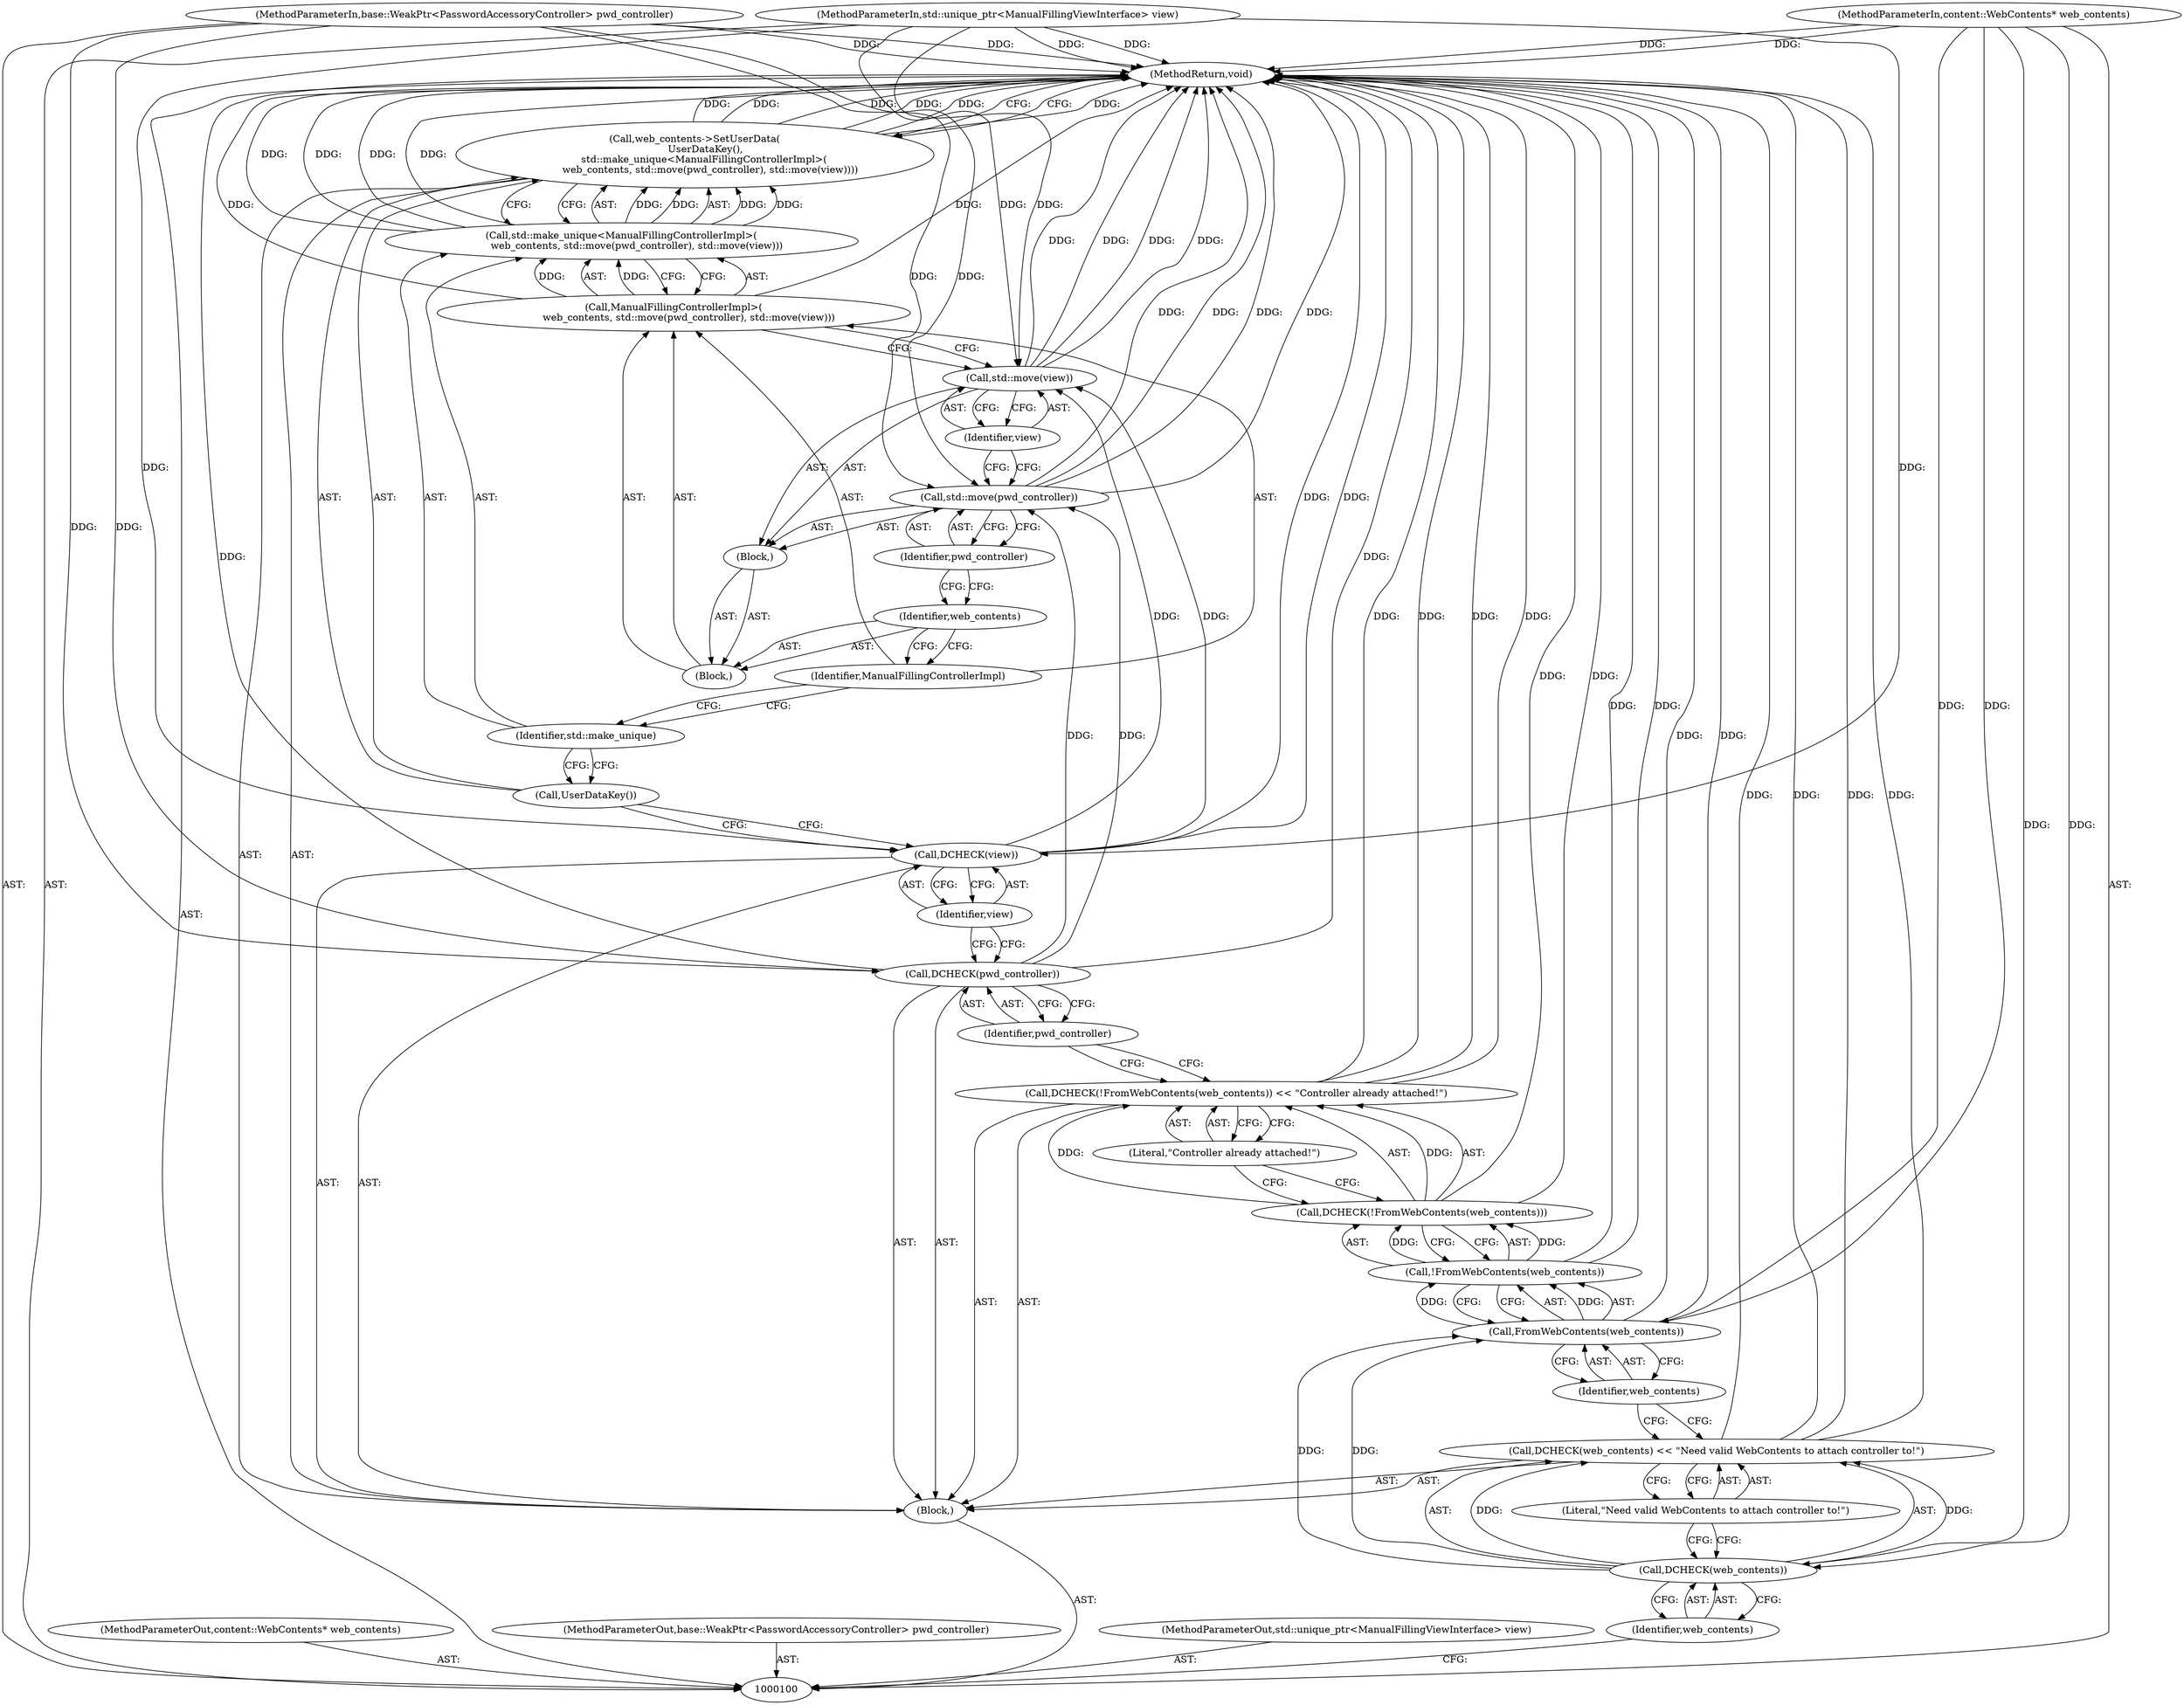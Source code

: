 digraph "1_Chrome_961d0cda4cfc3bcf04aa48ccc32772d63af12d9b_1" {
"1000132" [label="(MethodReturn,void)"];
"1000119" [label="(Call,web_contents->SetUserData(\n       UserDataKey(),\n      std::make_unique<ManualFillingControllerImpl>(\n          web_contents, std::move(pwd_controller), std::move(view))))"];
"1000120" [label="(Call,UserDataKey())"];
"1000123" [label="(Call,ManualFillingControllerImpl>(\n          web_contents, std::move(pwd_controller), std::move(view)))"];
"1000124" [label="(Identifier,ManualFillingControllerImpl)"];
"1000121" [label="(Call,std::make_unique<ManualFillingControllerImpl>(\n          web_contents, std::move(pwd_controller), std::move(view)))"];
"1000122" [label="(Identifier,std::make_unique)"];
"1000125" [label="(Block,)"];
"1000126" [label="(Identifier,web_contents)"];
"1000127" [label="(Block,)"];
"1000128" [label="(Call,std::move(pwd_controller))"];
"1000129" [label="(Identifier,pwd_controller)"];
"1000130" [label="(Call,std::move(view))"];
"1000131" [label="(Identifier,view)"];
"1000101" [label="(MethodParameterIn,content::WebContents* web_contents)"];
"1000179" [label="(MethodParameterOut,content::WebContents* web_contents)"];
"1000102" [label="(MethodParameterIn,base::WeakPtr<PasswordAccessoryController> pwd_controller)"];
"1000180" [label="(MethodParameterOut,base::WeakPtr<PasswordAccessoryController> pwd_controller)"];
"1000103" [label="(MethodParameterIn,std::unique_ptr<ManualFillingViewInterface> view)"];
"1000181" [label="(MethodParameterOut,std::unique_ptr<ManualFillingViewInterface> view)"];
"1000104" [label="(Block,)"];
"1000107" [label="(Identifier,web_contents)"];
"1000108" [label="(Literal,\"Need valid WebContents to attach controller to!\")"];
"1000105" [label="(Call,DCHECK(web_contents) << \"Need valid WebContents to attach controller to!\")"];
"1000106" [label="(Call,DCHECK(web_contents))"];
"1000111" [label="(Call,!FromWebContents(web_contents))"];
"1000112" [label="(Call,FromWebContents(web_contents))"];
"1000113" [label="(Identifier,web_contents)"];
"1000109" [label="(Call,DCHECK(!FromWebContents(web_contents)) << \"Controller already attached!\")"];
"1000110" [label="(Call,DCHECK(!FromWebContents(web_contents)))"];
"1000114" [label="(Literal,\"Controller already attached!\")"];
"1000116" [label="(Identifier,pwd_controller)"];
"1000115" [label="(Call,DCHECK(pwd_controller))"];
"1000118" [label="(Identifier,view)"];
"1000117" [label="(Call,DCHECK(view))"];
"1000132" -> "1000100"  [label="AST: "];
"1000132" -> "1000119"  [label="CFG: "];
"1000117" -> "1000132"  [label="DDG: "];
"1000130" -> "1000132"  [label="DDG: "];
"1000130" -> "1000132"  [label="DDG: "];
"1000105" -> "1000132"  [label="DDG: "];
"1000105" -> "1000132"  [label="DDG: "];
"1000121" -> "1000132"  [label="DDG: "];
"1000121" -> "1000132"  [label="DDG: "];
"1000128" -> "1000132"  [label="DDG: "];
"1000128" -> "1000132"  [label="DDG: "];
"1000119" -> "1000132"  [label="DDG: "];
"1000119" -> "1000132"  [label="DDG: "];
"1000119" -> "1000132"  [label="DDG: "];
"1000110" -> "1000132"  [label="DDG: "];
"1000103" -> "1000132"  [label="DDG: "];
"1000115" -> "1000132"  [label="DDG: "];
"1000102" -> "1000132"  [label="DDG: "];
"1000111" -> "1000132"  [label="DDG: "];
"1000112" -> "1000132"  [label="DDG: "];
"1000101" -> "1000132"  [label="DDG: "];
"1000109" -> "1000132"  [label="DDG: "];
"1000109" -> "1000132"  [label="DDG: "];
"1000123" -> "1000132"  [label="DDG: "];
"1000119" -> "1000104"  [label="AST: "];
"1000119" -> "1000121"  [label="CFG: "];
"1000120" -> "1000119"  [label="AST: "];
"1000121" -> "1000119"  [label="AST: "];
"1000132" -> "1000119"  [label="CFG: "];
"1000119" -> "1000132"  [label="DDG: "];
"1000119" -> "1000132"  [label="DDG: "];
"1000119" -> "1000132"  [label="DDG: "];
"1000121" -> "1000119"  [label="DDG: "];
"1000121" -> "1000119"  [label="DDG: "];
"1000120" -> "1000119"  [label="AST: "];
"1000120" -> "1000117"  [label="CFG: "];
"1000122" -> "1000120"  [label="CFG: "];
"1000123" -> "1000121"  [label="AST: "];
"1000123" -> "1000130"  [label="CFG: "];
"1000124" -> "1000123"  [label="AST: "];
"1000125" -> "1000123"  [label="AST: "];
"1000121" -> "1000123"  [label="CFG: "];
"1000123" -> "1000132"  [label="DDG: "];
"1000123" -> "1000121"  [label="DDG: "];
"1000124" -> "1000123"  [label="AST: "];
"1000124" -> "1000122"  [label="CFG: "];
"1000126" -> "1000124"  [label="CFG: "];
"1000121" -> "1000119"  [label="AST: "];
"1000121" -> "1000123"  [label="CFG: "];
"1000122" -> "1000121"  [label="AST: "];
"1000123" -> "1000121"  [label="AST: "];
"1000119" -> "1000121"  [label="CFG: "];
"1000121" -> "1000132"  [label="DDG: "];
"1000121" -> "1000132"  [label="DDG: "];
"1000121" -> "1000119"  [label="DDG: "];
"1000121" -> "1000119"  [label="DDG: "];
"1000123" -> "1000121"  [label="DDG: "];
"1000122" -> "1000121"  [label="AST: "];
"1000122" -> "1000120"  [label="CFG: "];
"1000124" -> "1000122"  [label="CFG: "];
"1000125" -> "1000123"  [label="AST: "];
"1000126" -> "1000125"  [label="AST: "];
"1000127" -> "1000125"  [label="AST: "];
"1000126" -> "1000125"  [label="AST: "];
"1000126" -> "1000124"  [label="CFG: "];
"1000129" -> "1000126"  [label="CFG: "];
"1000127" -> "1000125"  [label="AST: "];
"1000128" -> "1000127"  [label="AST: "];
"1000130" -> "1000127"  [label="AST: "];
"1000128" -> "1000127"  [label="AST: "];
"1000128" -> "1000129"  [label="CFG: "];
"1000129" -> "1000128"  [label="AST: "];
"1000131" -> "1000128"  [label="CFG: "];
"1000128" -> "1000132"  [label="DDG: "];
"1000128" -> "1000132"  [label="DDG: "];
"1000115" -> "1000128"  [label="DDG: "];
"1000102" -> "1000128"  [label="DDG: "];
"1000129" -> "1000128"  [label="AST: "];
"1000129" -> "1000126"  [label="CFG: "];
"1000128" -> "1000129"  [label="CFG: "];
"1000130" -> "1000127"  [label="AST: "];
"1000130" -> "1000131"  [label="CFG: "];
"1000131" -> "1000130"  [label="AST: "];
"1000123" -> "1000130"  [label="CFG: "];
"1000130" -> "1000132"  [label="DDG: "];
"1000130" -> "1000132"  [label="DDG: "];
"1000117" -> "1000130"  [label="DDG: "];
"1000103" -> "1000130"  [label="DDG: "];
"1000131" -> "1000130"  [label="AST: "];
"1000131" -> "1000128"  [label="CFG: "];
"1000130" -> "1000131"  [label="CFG: "];
"1000101" -> "1000100"  [label="AST: "];
"1000101" -> "1000132"  [label="DDG: "];
"1000101" -> "1000106"  [label="DDG: "];
"1000101" -> "1000112"  [label="DDG: "];
"1000179" -> "1000100"  [label="AST: "];
"1000102" -> "1000100"  [label="AST: "];
"1000102" -> "1000132"  [label="DDG: "];
"1000102" -> "1000115"  [label="DDG: "];
"1000102" -> "1000128"  [label="DDG: "];
"1000180" -> "1000100"  [label="AST: "];
"1000103" -> "1000100"  [label="AST: "];
"1000103" -> "1000132"  [label="DDG: "];
"1000103" -> "1000117"  [label="DDG: "];
"1000103" -> "1000130"  [label="DDG: "];
"1000181" -> "1000100"  [label="AST: "];
"1000104" -> "1000100"  [label="AST: "];
"1000105" -> "1000104"  [label="AST: "];
"1000109" -> "1000104"  [label="AST: "];
"1000115" -> "1000104"  [label="AST: "];
"1000117" -> "1000104"  [label="AST: "];
"1000119" -> "1000104"  [label="AST: "];
"1000107" -> "1000106"  [label="AST: "];
"1000107" -> "1000100"  [label="CFG: "];
"1000106" -> "1000107"  [label="CFG: "];
"1000108" -> "1000105"  [label="AST: "];
"1000108" -> "1000106"  [label="CFG: "];
"1000105" -> "1000108"  [label="CFG: "];
"1000105" -> "1000104"  [label="AST: "];
"1000105" -> "1000108"  [label="CFG: "];
"1000106" -> "1000105"  [label="AST: "];
"1000108" -> "1000105"  [label="AST: "];
"1000113" -> "1000105"  [label="CFG: "];
"1000105" -> "1000132"  [label="DDG: "];
"1000105" -> "1000132"  [label="DDG: "];
"1000106" -> "1000105"  [label="DDG: "];
"1000106" -> "1000105"  [label="AST: "];
"1000106" -> "1000107"  [label="CFG: "];
"1000107" -> "1000106"  [label="AST: "];
"1000108" -> "1000106"  [label="CFG: "];
"1000106" -> "1000105"  [label="DDG: "];
"1000101" -> "1000106"  [label="DDG: "];
"1000106" -> "1000112"  [label="DDG: "];
"1000111" -> "1000110"  [label="AST: "];
"1000111" -> "1000112"  [label="CFG: "];
"1000112" -> "1000111"  [label="AST: "];
"1000110" -> "1000111"  [label="CFG: "];
"1000111" -> "1000132"  [label="DDG: "];
"1000111" -> "1000110"  [label="DDG: "];
"1000112" -> "1000111"  [label="DDG: "];
"1000112" -> "1000111"  [label="AST: "];
"1000112" -> "1000113"  [label="CFG: "];
"1000113" -> "1000112"  [label="AST: "];
"1000111" -> "1000112"  [label="CFG: "];
"1000112" -> "1000132"  [label="DDG: "];
"1000112" -> "1000111"  [label="DDG: "];
"1000106" -> "1000112"  [label="DDG: "];
"1000101" -> "1000112"  [label="DDG: "];
"1000113" -> "1000112"  [label="AST: "];
"1000113" -> "1000105"  [label="CFG: "];
"1000112" -> "1000113"  [label="CFG: "];
"1000109" -> "1000104"  [label="AST: "];
"1000109" -> "1000114"  [label="CFG: "];
"1000110" -> "1000109"  [label="AST: "];
"1000114" -> "1000109"  [label="AST: "];
"1000116" -> "1000109"  [label="CFG: "];
"1000109" -> "1000132"  [label="DDG: "];
"1000109" -> "1000132"  [label="DDG: "];
"1000110" -> "1000109"  [label="DDG: "];
"1000110" -> "1000109"  [label="AST: "];
"1000110" -> "1000111"  [label="CFG: "];
"1000111" -> "1000110"  [label="AST: "];
"1000114" -> "1000110"  [label="CFG: "];
"1000110" -> "1000132"  [label="DDG: "];
"1000110" -> "1000109"  [label="DDG: "];
"1000111" -> "1000110"  [label="DDG: "];
"1000114" -> "1000109"  [label="AST: "];
"1000114" -> "1000110"  [label="CFG: "];
"1000109" -> "1000114"  [label="CFG: "];
"1000116" -> "1000115"  [label="AST: "];
"1000116" -> "1000109"  [label="CFG: "];
"1000115" -> "1000116"  [label="CFG: "];
"1000115" -> "1000104"  [label="AST: "];
"1000115" -> "1000116"  [label="CFG: "];
"1000116" -> "1000115"  [label="AST: "];
"1000118" -> "1000115"  [label="CFG: "];
"1000115" -> "1000132"  [label="DDG: "];
"1000102" -> "1000115"  [label="DDG: "];
"1000115" -> "1000128"  [label="DDG: "];
"1000118" -> "1000117"  [label="AST: "];
"1000118" -> "1000115"  [label="CFG: "];
"1000117" -> "1000118"  [label="CFG: "];
"1000117" -> "1000104"  [label="AST: "];
"1000117" -> "1000118"  [label="CFG: "];
"1000118" -> "1000117"  [label="AST: "];
"1000120" -> "1000117"  [label="CFG: "];
"1000117" -> "1000132"  [label="DDG: "];
"1000103" -> "1000117"  [label="DDG: "];
"1000117" -> "1000130"  [label="DDG: "];
}
